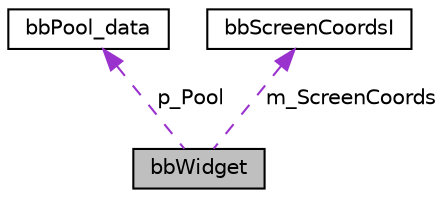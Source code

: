 digraph "bbWidget"
{
 // LATEX_PDF_SIZE
  edge [fontname="Helvetica",fontsize="10",labelfontname="Helvetica",labelfontsize="10"];
  node [fontname="Helvetica",fontsize="10",shape=record];
  Node1 [label="bbWidget",height=0.2,width=0.4,color="black", fillcolor="grey75", style="filled", fontcolor="black",tooltip="include files containing widget functions, later these will be stored in a Dynamic Linked Library"];
  Node2 -> Node1 [dir="back",color="darkorchid3",fontsize="10",style="dashed",label=" p_Pool" ,fontname="Helvetica"];
  Node2 [label="bbPool_data",height=0.2,width=0.4,color="black", fillcolor="white", style="filled",URL="$structbbPool__data.html",tooltip=" "];
  Node3 -> Node1 [dir="back",color="darkorchid3",fontsize="10",style="dashed",label=" m_ScreenCoords" ,fontname="Helvetica"];
  Node3 [label="bbScreenCoordsI",height=0.2,width=0.4,color="black", fillcolor="white", style="filled",URL="$structbbScreenCoordsI.html",tooltip="Fixed point, 2d coordinates, precision given by bbMap::m_ScreenPPP."];
}
